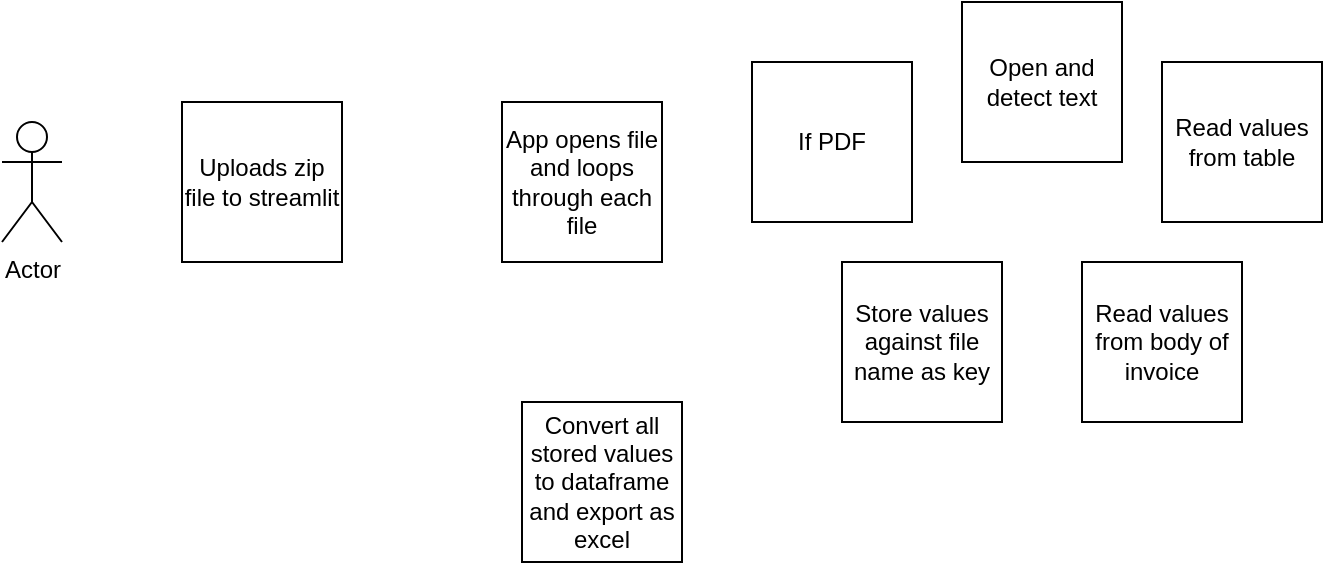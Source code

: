 <mxfile version="26.2.9">
  <diagram name="Page-1" id="UWhkT5XTPP4dyOhHImPO">
    <mxGraphModel dx="1428" dy="794" grid="1" gridSize="10" guides="1" tooltips="1" connect="1" arrows="1" fold="1" page="1" pageScale="1" pageWidth="850" pageHeight="1100" math="0" shadow="0">
      <root>
        <mxCell id="0" />
        <mxCell id="1" parent="0" />
        <mxCell id="qsiCrXujolo9chGp3ioG-1" value="Uploads zip file to streamlit" style="whiteSpace=wrap;html=1;aspect=fixed;" vertex="1" parent="1">
          <mxGeometry x="140" y="290" width="80" height="80" as="geometry" />
        </mxCell>
        <mxCell id="qsiCrXujolo9chGp3ioG-2" value="Actor" style="shape=umlActor;verticalLabelPosition=bottom;verticalAlign=top;html=1;outlineConnect=0;" vertex="1" parent="1">
          <mxGeometry x="50" y="300" width="30" height="60" as="geometry" />
        </mxCell>
        <mxCell id="qsiCrXujolo9chGp3ioG-3" value="App opens file and loops through each file" style="whiteSpace=wrap;html=1;aspect=fixed;" vertex="1" parent="1">
          <mxGeometry x="300" y="290" width="80" height="80" as="geometry" />
        </mxCell>
        <mxCell id="qsiCrXujolo9chGp3ioG-4" value="If PDF" style="whiteSpace=wrap;html=1;aspect=fixed;" vertex="1" parent="1">
          <mxGeometry x="425" y="270" width="80" height="80" as="geometry" />
        </mxCell>
        <mxCell id="qsiCrXujolo9chGp3ioG-5" value="Open and detect text" style="whiteSpace=wrap;html=1;aspect=fixed;" vertex="1" parent="1">
          <mxGeometry x="530" y="240" width="80" height="80" as="geometry" />
        </mxCell>
        <mxCell id="qsiCrXujolo9chGp3ioG-6" value="Read values from table" style="whiteSpace=wrap;html=1;aspect=fixed;" vertex="1" parent="1">
          <mxGeometry x="630" y="270" width="80" height="80" as="geometry" />
        </mxCell>
        <mxCell id="qsiCrXujolo9chGp3ioG-7" value="Read values from body of invoice" style="whiteSpace=wrap;html=1;aspect=fixed;" vertex="1" parent="1">
          <mxGeometry x="590" y="370" width="80" height="80" as="geometry" />
        </mxCell>
        <mxCell id="qsiCrXujolo9chGp3ioG-8" value="Store values against file name as key" style="whiteSpace=wrap;html=1;aspect=fixed;" vertex="1" parent="1">
          <mxGeometry x="470" y="370" width="80" height="80" as="geometry" />
        </mxCell>
        <mxCell id="qsiCrXujolo9chGp3ioG-9" value="Convert all stored values to dataframe and export as excel" style="whiteSpace=wrap;html=1;aspect=fixed;" vertex="1" parent="1">
          <mxGeometry x="310" y="440" width="80" height="80" as="geometry" />
        </mxCell>
      </root>
    </mxGraphModel>
  </diagram>
</mxfile>
